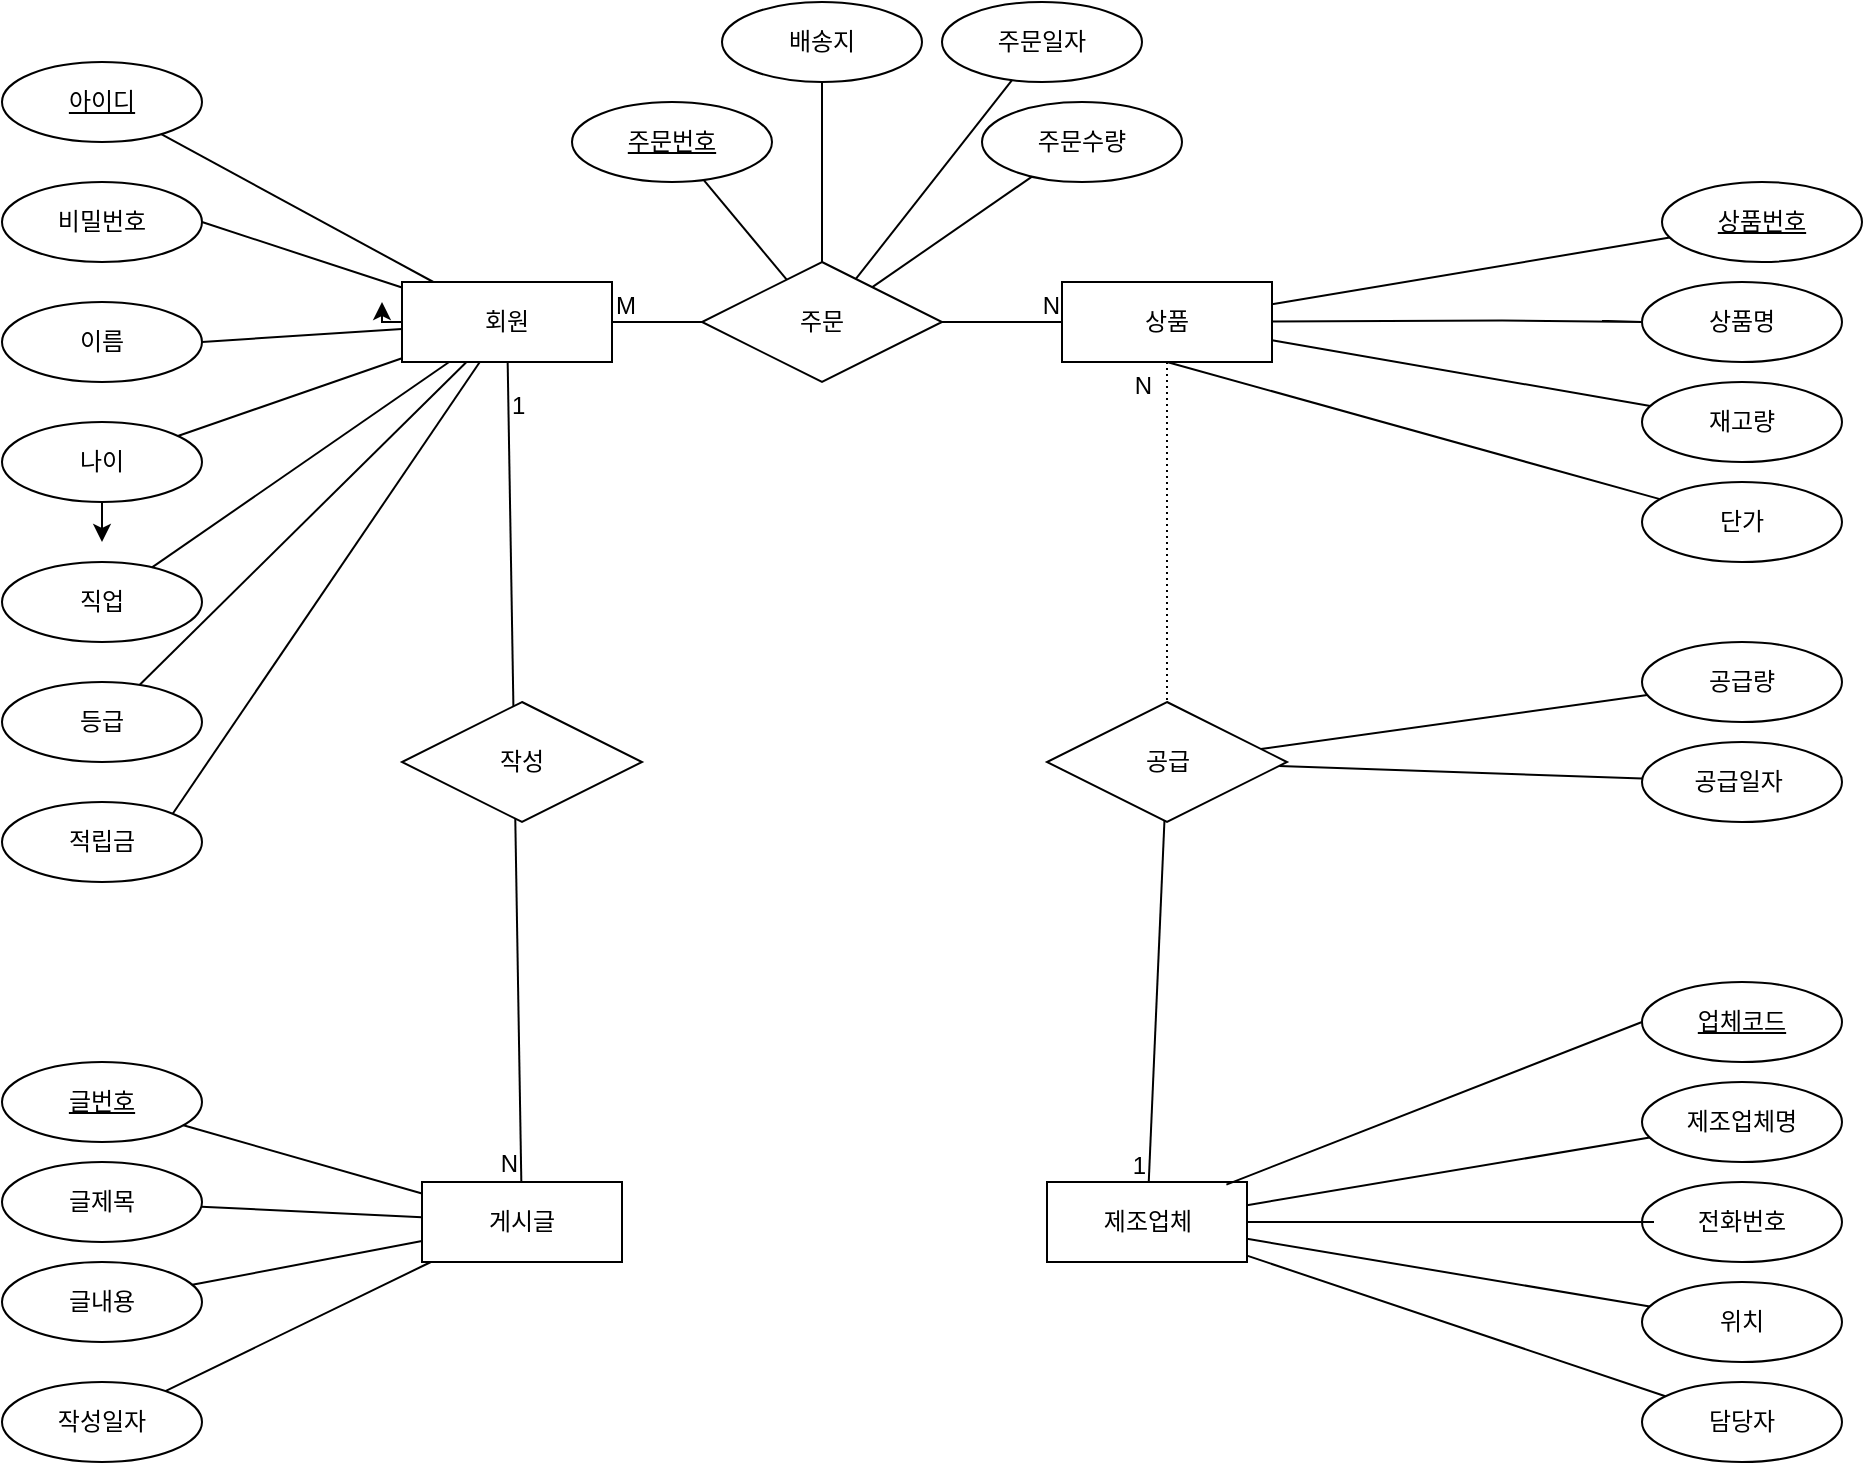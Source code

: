 <mxfile version="23.0.2" type="github" pages="2">
  <diagram name="ERD" id="Xg-WonZgStYIxwr8SuyV">
    <mxGraphModel dx="1446" dy="857" grid="1" gridSize="10" guides="1" tooltips="1" connect="1" arrows="1" fold="1" page="1" pageScale="1" pageWidth="827" pageHeight="1169" math="0" shadow="0">
      <root>
        <mxCell id="0" />
        <mxCell id="1" parent="0" />
        <mxCell id="qNlBxmiXCqH9INy3AF_P-5" style="edgeStyle=orthogonalEdgeStyle;rounded=0;orthogonalLoop=1;jettySize=auto;html=1;exitX=0;exitY=0.5;exitDx=0;exitDy=0;" edge="1" parent="1" source="qNlBxmiXCqH9INy3AF_P-1">
          <mxGeometry relative="1" as="geometry">
            <mxPoint x="200" y="230" as="targetPoint" />
          </mxGeometry>
        </mxCell>
        <mxCell id="qNlBxmiXCqH9INy3AF_P-1" value="회원" style="whiteSpace=wrap;html=1;align=center;" vertex="1" parent="1">
          <mxGeometry x="210" y="220" width="105" height="40" as="geometry" />
        </mxCell>
        <mxCell id="qNlBxmiXCqH9INy3AF_P-4" value="상품" style="whiteSpace=wrap;html=1;align=center;" vertex="1" parent="1">
          <mxGeometry x="540" y="220" width="105" height="40" as="geometry" />
        </mxCell>
        <mxCell id="qNlBxmiXCqH9INy3AF_P-6" value="아이디" style="ellipse;whiteSpace=wrap;html=1;align=center;fontStyle=4;" vertex="1" parent="1">
          <mxGeometry x="10" y="110" width="100" height="40" as="geometry" />
        </mxCell>
        <mxCell id="qNlBxmiXCqH9INy3AF_P-7" value="비밀번호" style="ellipse;whiteSpace=wrap;html=1;align=center;" vertex="1" parent="1">
          <mxGeometry x="10" y="170" width="100" height="40" as="geometry" />
        </mxCell>
        <mxCell id="qNlBxmiXCqH9INy3AF_P-9" value="이름" style="ellipse;whiteSpace=wrap;html=1;align=center;" vertex="1" parent="1">
          <mxGeometry x="10" y="230" width="100" height="40" as="geometry" />
        </mxCell>
        <mxCell id="qNlBxmiXCqH9INy3AF_P-12" style="edgeStyle=orthogonalEdgeStyle;rounded=0;orthogonalLoop=1;jettySize=auto;html=1;" edge="1" parent="1" source="qNlBxmiXCqH9INy3AF_P-11">
          <mxGeometry relative="1" as="geometry">
            <mxPoint x="60" y="350" as="targetPoint" />
          </mxGeometry>
        </mxCell>
        <mxCell id="qNlBxmiXCqH9INy3AF_P-11" value="나이" style="ellipse;whiteSpace=wrap;html=1;align=center;" vertex="1" parent="1">
          <mxGeometry x="10" y="290" width="100" height="40" as="geometry" />
        </mxCell>
        <mxCell id="qNlBxmiXCqH9INy3AF_P-13" value="직업" style="ellipse;whiteSpace=wrap;html=1;align=center;" vertex="1" parent="1">
          <mxGeometry x="10" y="360" width="100" height="40" as="geometry" />
        </mxCell>
        <mxCell id="qNlBxmiXCqH9INy3AF_P-14" value="등급" style="ellipse;whiteSpace=wrap;html=1;align=center;" vertex="1" parent="1">
          <mxGeometry x="10" y="420" width="100" height="40" as="geometry" />
        </mxCell>
        <mxCell id="qNlBxmiXCqH9INy3AF_P-17" value="적립금" style="ellipse;whiteSpace=wrap;html=1;align=center;" vertex="1" parent="1">
          <mxGeometry x="10" y="480" width="100" height="40" as="geometry" />
        </mxCell>
        <mxCell id="qNlBxmiXCqH9INy3AF_P-18" value="상품번호" style="ellipse;whiteSpace=wrap;html=1;align=center;fontStyle=4;" vertex="1" parent="1">
          <mxGeometry x="840" y="170" width="100" height="40" as="geometry" />
        </mxCell>
        <mxCell id="qNlBxmiXCqH9INy3AF_P-23" value="상품명" style="ellipse;whiteSpace=wrap;html=1;align=center;" vertex="1" parent="1">
          <mxGeometry x="830" y="220" width="100" height="40" as="geometry" />
        </mxCell>
        <mxCell id="qNlBxmiXCqH9INy3AF_P-24" value="재고량" style="ellipse;whiteSpace=wrap;html=1;align=center;" vertex="1" parent="1">
          <mxGeometry x="830" y="270" width="100" height="40" as="geometry" />
        </mxCell>
        <mxCell id="qNlBxmiXCqH9INy3AF_P-25" value="단가" style="ellipse;whiteSpace=wrap;html=1;align=center;" vertex="1" parent="1">
          <mxGeometry x="830" y="320" width="100" height="40" as="geometry" />
        </mxCell>
        <mxCell id="qNlBxmiXCqH9INy3AF_P-35" value="" style="endArrow=none;html=1;rounded=0;" edge="1" parent="1" source="qNlBxmiXCqH9INy3AF_P-4">
          <mxGeometry relative="1" as="geometry">
            <mxPoint x="650" y="239.58" as="sourcePoint" />
            <mxPoint x="810" y="239.58" as="targetPoint" />
            <Array as="points">
              <mxPoint x="760" y="239.29" />
              <mxPoint x="830" y="240.0" />
            </Array>
          </mxGeometry>
        </mxCell>
        <mxCell id="qNlBxmiXCqH9INy3AF_P-39" value="" style="endArrow=none;html=1;rounded=0;exitX=1;exitY=0.5;exitDx=0;exitDy=0;" edge="1" parent="1" source="qNlBxmiXCqH9INy3AF_P-7" target="qNlBxmiXCqH9INy3AF_P-1">
          <mxGeometry relative="1" as="geometry">
            <mxPoint x="120" y="260" as="sourcePoint" />
            <mxPoint x="200" y="260" as="targetPoint" />
          </mxGeometry>
        </mxCell>
        <mxCell id="qNlBxmiXCqH9INy3AF_P-40" value="" style="endArrow=none;html=1;rounded=0;exitX=1;exitY=0.5;exitDx=0;exitDy=0;" edge="1" parent="1" source="qNlBxmiXCqH9INy3AF_P-9" target="qNlBxmiXCqH9INy3AF_P-1">
          <mxGeometry relative="1" as="geometry">
            <mxPoint x="120" y="290" as="sourcePoint" />
            <mxPoint x="190" y="260" as="targetPoint" />
          </mxGeometry>
        </mxCell>
        <mxCell id="qNlBxmiXCqH9INy3AF_P-41" value="" style="endArrow=none;html=1;rounded=0;" edge="1" parent="1" source="qNlBxmiXCqH9INy3AF_P-11" target="qNlBxmiXCqH9INy3AF_P-1">
          <mxGeometry relative="1" as="geometry">
            <mxPoint x="110" y="350" as="sourcePoint" />
            <mxPoint x="200" y="260" as="targetPoint" />
          </mxGeometry>
        </mxCell>
        <mxCell id="qNlBxmiXCqH9INy3AF_P-42" value="" style="endArrow=none;html=1;rounded=0;" edge="1" parent="1" source="qNlBxmiXCqH9INy3AF_P-13" target="qNlBxmiXCqH9INy3AF_P-1">
          <mxGeometry relative="1" as="geometry">
            <mxPoint x="110" y="400" as="sourcePoint" />
            <mxPoint x="200" y="260" as="targetPoint" />
          </mxGeometry>
        </mxCell>
        <mxCell id="qNlBxmiXCqH9INy3AF_P-43" value="" style="endArrow=none;html=1;rounded=0;" edge="1" parent="1" source="qNlBxmiXCqH9INy3AF_P-14" target="qNlBxmiXCqH9INy3AF_P-1">
          <mxGeometry relative="1" as="geometry">
            <mxPoint x="120" y="440" as="sourcePoint" />
            <mxPoint x="200" y="260" as="targetPoint" />
          </mxGeometry>
        </mxCell>
        <mxCell id="qNlBxmiXCqH9INy3AF_P-44" value="" style="endArrow=none;html=1;rounded=0;exitX=1;exitY=0;exitDx=0;exitDy=0;" edge="1" parent="1" source="qNlBxmiXCqH9INy3AF_P-17" target="qNlBxmiXCqH9INy3AF_P-1">
          <mxGeometry relative="1" as="geometry">
            <mxPoint x="75" y="481" as="sourcePoint" />
            <mxPoint x="200" y="260" as="targetPoint" />
          </mxGeometry>
        </mxCell>
        <mxCell id="qNlBxmiXCqH9INy3AF_P-47" value="글번호" style="ellipse;whiteSpace=wrap;html=1;align=center;fontStyle=4;" vertex="1" parent="1">
          <mxGeometry x="10" y="610" width="100" height="40" as="geometry" />
        </mxCell>
        <mxCell id="qNlBxmiXCqH9INy3AF_P-48" value="글제목" style="ellipse;whiteSpace=wrap;html=1;align=center;" vertex="1" parent="1">
          <mxGeometry x="10" y="660" width="100" height="40" as="geometry" />
        </mxCell>
        <mxCell id="qNlBxmiXCqH9INy3AF_P-49" value="작성일자" style="ellipse;whiteSpace=wrap;html=1;align=center;" vertex="1" parent="1">
          <mxGeometry x="10" y="770" width="100" height="40" as="geometry" />
        </mxCell>
        <mxCell id="qNlBxmiXCqH9INy3AF_P-50" value="전화번호" style="ellipse;whiteSpace=wrap;html=1;align=center;" vertex="1" parent="1">
          <mxGeometry x="830" y="670" width="100" height="40" as="geometry" />
        </mxCell>
        <mxCell id="qNlBxmiXCqH9INy3AF_P-51" value="게시글" style="whiteSpace=wrap;html=1;align=center;" vertex="1" parent="1">
          <mxGeometry x="220" y="670" width="100" height="40" as="geometry" />
        </mxCell>
        <mxCell id="qNlBxmiXCqH9INy3AF_P-52" value="제조업체" style="whiteSpace=wrap;html=1;align=center;" vertex="1" parent="1">
          <mxGeometry x="532.5" y="670" width="100" height="40" as="geometry" />
        </mxCell>
        <mxCell id="qNlBxmiXCqH9INy3AF_P-54" value="글내용" style="ellipse;whiteSpace=wrap;html=1;align=center;" vertex="1" parent="1">
          <mxGeometry x="10" y="710" width="100" height="40" as="geometry" />
        </mxCell>
        <mxCell id="qNlBxmiXCqH9INy3AF_P-55" value="위치" style="ellipse;whiteSpace=wrap;html=1;align=center;" vertex="1" parent="1">
          <mxGeometry x="830" y="720" width="100" height="40" as="geometry" />
        </mxCell>
        <mxCell id="qNlBxmiXCqH9INy3AF_P-56" value="담당자" style="ellipse;whiteSpace=wrap;html=1;align=center;" vertex="1" parent="1">
          <mxGeometry x="830" y="770" width="100" height="40" as="geometry" />
        </mxCell>
        <mxCell id="qNlBxmiXCqH9INy3AF_P-57" value="업체코드" style="ellipse;whiteSpace=wrap;html=1;align=center;fontStyle=4;" vertex="1" parent="1">
          <mxGeometry x="830" y="570" width="100" height="40" as="geometry" />
        </mxCell>
        <mxCell id="qNlBxmiXCqH9INy3AF_P-58" value="제조업체명" style="ellipse;whiteSpace=wrap;html=1;align=center;" vertex="1" parent="1">
          <mxGeometry x="830" y="620" width="100" height="40" as="geometry" />
        </mxCell>
        <mxCell id="qNlBxmiXCqH9INy3AF_P-64" value="" style="endArrow=none;html=1;rounded=0;entryX=0;entryY=0.5;entryDx=0;entryDy=0;" edge="1" parent="1" source="qNlBxmiXCqH9INy3AF_P-1" target="qNlBxmiXCqH9INy3AF_P-4">
          <mxGeometry relative="1" as="geometry">
            <mxPoint x="295" y="240" as="sourcePoint" />
            <mxPoint x="365" y="300" as="targetPoint" />
          </mxGeometry>
        </mxCell>
        <mxCell id="qNlBxmiXCqH9INy3AF_P-65" value="M" style="resizable=0;html=1;whiteSpace=wrap;align=left;verticalAlign=bottom;" connectable="0" vertex="1" parent="qNlBxmiXCqH9INy3AF_P-64">
          <mxGeometry x="-1" relative="1" as="geometry" />
        </mxCell>
        <mxCell id="qNlBxmiXCqH9INy3AF_P-66" value="N" style="resizable=0;html=1;whiteSpace=wrap;align=right;verticalAlign=bottom;" connectable="0" vertex="1" parent="qNlBxmiXCqH9INy3AF_P-64">
          <mxGeometry x="1" relative="1" as="geometry" />
        </mxCell>
        <mxCell id="qNlBxmiXCqH9INy3AF_P-63" value="주문" style="shape=rhombus;perimeter=rhombusPerimeter;whiteSpace=wrap;html=1;align=center;" vertex="1" parent="1">
          <mxGeometry x="360" y="210" width="120" height="60" as="geometry" />
        </mxCell>
        <mxCell id="qNlBxmiXCqH9INy3AF_P-67" value="" style="endArrow=none;html=1;rounded=0;" edge="1" parent="1" source="qNlBxmiXCqH9INy3AF_P-52" target="qNlBxmiXCqH9INy3AF_P-58">
          <mxGeometry relative="1" as="geometry">
            <mxPoint x="680.0" y="700" as="sourcePoint" />
            <mxPoint x="836" y="620" as="targetPoint" />
          </mxGeometry>
        </mxCell>
        <mxCell id="qNlBxmiXCqH9INy3AF_P-68" value="" style="endArrow=none;html=1;rounded=0;exitX=0.897;exitY=0.032;exitDx=0;exitDy=0;entryX=0;entryY=0.5;entryDx=0;entryDy=0;exitPerimeter=0;" edge="1" parent="1" source="qNlBxmiXCqH9INy3AF_P-52" target="qNlBxmiXCqH9INy3AF_P-57">
          <mxGeometry relative="1" as="geometry">
            <mxPoint x="660.0" y="660" as="sourcePoint" />
            <mxPoint x="816" y="580" as="targetPoint" />
          </mxGeometry>
        </mxCell>
        <mxCell id="qNlBxmiXCqH9INy3AF_P-69" value="" style="endArrow=none;html=1;rounded=0;entryX=0;entryY=0.5;entryDx=0;entryDy=0;" edge="1" parent="1" source="qNlBxmiXCqH9INy3AF_P-52">
          <mxGeometry relative="1" as="geometry">
            <mxPoint x="660" y="720" as="sourcePoint" />
            <mxPoint x="836" y="690" as="targetPoint" />
          </mxGeometry>
        </mxCell>
        <mxCell id="qNlBxmiXCqH9INy3AF_P-70" value="" style="endArrow=none;html=1;rounded=0;" edge="1" parent="1" source="qNlBxmiXCqH9INy3AF_P-52" target="qNlBxmiXCqH9INy3AF_P-55">
          <mxGeometry relative="1" as="geometry">
            <mxPoint x="667.05" y="749.92" as="sourcePoint" />
            <mxPoint x="838.05" y="729.92" as="targetPoint" />
          </mxGeometry>
        </mxCell>
        <mxCell id="qNlBxmiXCqH9INy3AF_P-71" value="" style="endArrow=none;html=1;rounded=0;" edge="1" parent="1" source="qNlBxmiXCqH9INy3AF_P-52" target="qNlBxmiXCqH9INy3AF_P-56">
          <mxGeometry relative="1" as="geometry">
            <mxPoint x="674" y="738.78" as="sourcePoint" />
            <mxPoint x="835" y="769.78" as="targetPoint" />
          </mxGeometry>
        </mxCell>
        <mxCell id="qNlBxmiXCqH9INy3AF_P-72" value="공급" style="shape=rhombus;perimeter=rhombusPerimeter;whiteSpace=wrap;html=1;align=center;" vertex="1" parent="1">
          <mxGeometry x="532.5" y="430" width="120" height="60" as="geometry" />
        </mxCell>
        <mxCell id="qNlBxmiXCqH9INy3AF_P-73" value="" style="endArrow=none;html=1;rounded=0;" edge="1" parent="1" target="qNlBxmiXCqH9INy3AF_P-49">
          <mxGeometry relative="1" as="geometry">
            <mxPoint x="224.444" y="710" as="sourcePoint" />
            <mxPoint x="100.0" y="780" as="targetPoint" />
          </mxGeometry>
        </mxCell>
        <mxCell id="qNlBxmiXCqH9INy3AF_P-75" value="" style="endArrow=none;html=1;rounded=0;" edge="1" parent="1" source="qNlBxmiXCqH9INy3AF_P-51" target="qNlBxmiXCqH9INy3AF_P-47">
          <mxGeometry relative="1" as="geometry">
            <mxPoint x="234.64" y="649.81" as="sourcePoint" />
            <mxPoint x="109.64" y="652.81" as="targetPoint" />
          </mxGeometry>
        </mxCell>
        <mxCell id="qNlBxmiXCqH9INy3AF_P-77" value="" style="endArrow=none;html=1;rounded=0;" edge="1" parent="1" source="qNlBxmiXCqH9INy3AF_P-51" target="qNlBxmiXCqH9INy3AF_P-54">
          <mxGeometry relative="1" as="geometry">
            <mxPoint x="240.224" y="740" as="sourcePoint" />
            <mxPoint x="80" y="730" as="targetPoint" />
          </mxGeometry>
        </mxCell>
        <mxCell id="qNlBxmiXCqH9INy3AF_P-78" value="" style="endArrow=none;html=1;rounded=0;" edge="1" parent="1" source="qNlBxmiXCqH9INy3AF_P-51" target="qNlBxmiXCqH9INy3AF_P-48">
          <mxGeometry relative="1" as="geometry">
            <mxPoint x="180" y="699" as="sourcePoint" />
            <mxPoint x="95" y="719.86" as="targetPoint" />
          </mxGeometry>
        </mxCell>
        <mxCell id="qNlBxmiXCqH9INy3AF_P-79" value="" style="endArrow=none;html=1;rounded=0;" edge="1" parent="1" source="qNlBxmiXCqH9INy3AF_P-72" target="qNlBxmiXCqH9INy3AF_P-52">
          <mxGeometry relative="1" as="geometry">
            <mxPoint x="570" y="470" as="sourcePoint" />
            <mxPoint x="730" y="470" as="targetPoint" />
          </mxGeometry>
        </mxCell>
        <mxCell id="qNlBxmiXCqH9INy3AF_P-80" value="1" style="resizable=0;html=1;whiteSpace=wrap;align=right;verticalAlign=bottom;" connectable="0" vertex="1" parent="qNlBxmiXCqH9INy3AF_P-79">
          <mxGeometry x="1" relative="1" as="geometry" />
        </mxCell>
        <mxCell id="qNlBxmiXCqH9INy3AF_P-81" value="" style="endArrow=none;html=1;rounded=0;dashed=1;dashPattern=1 2;exitX=0.5;exitY=1;exitDx=0;exitDy=0;" edge="1" parent="1" source="qNlBxmiXCqH9INy3AF_P-4" target="qNlBxmiXCqH9INy3AF_P-72">
          <mxGeometry relative="1" as="geometry">
            <mxPoint x="510" y="509.29" as="sourcePoint" />
            <mxPoint x="670" y="509.29" as="targetPoint" />
          </mxGeometry>
        </mxCell>
        <mxCell id="qNlBxmiXCqH9INy3AF_P-82" value="N" style="resizable=0;html=1;whiteSpace=wrap;align=right;verticalAlign=bottom;" connectable="0" vertex="1" parent="qNlBxmiXCqH9INy3AF_P-81">
          <mxGeometry x="1" relative="1" as="geometry">
            <mxPoint x="-6" y="-150" as="offset" />
          </mxGeometry>
        </mxCell>
        <mxCell id="qNlBxmiXCqH9INy3AF_P-83" value="공급일자&amp;nbsp;" style="ellipse;whiteSpace=wrap;html=1;align=center;" vertex="1" parent="1">
          <mxGeometry x="830" y="450" width="100" height="40" as="geometry" />
        </mxCell>
        <mxCell id="qNlBxmiXCqH9INy3AF_P-84" value="공급량" style="ellipse;whiteSpace=wrap;html=1;align=center;" vertex="1" parent="1">
          <mxGeometry x="830" y="400" width="100" height="40" as="geometry" />
        </mxCell>
        <mxCell id="qNlBxmiXCqH9INy3AF_P-85" value="" style="endArrow=none;html=1;rounded=0;" edge="1" parent="1" source="qNlBxmiXCqH9INy3AF_P-84" target="qNlBxmiXCqH9INy3AF_P-72">
          <mxGeometry relative="1" as="geometry">
            <mxPoint x="570" y="470" as="sourcePoint" />
            <mxPoint x="730" y="470" as="targetPoint" />
          </mxGeometry>
        </mxCell>
        <mxCell id="qNlBxmiXCqH9INy3AF_P-86" value="" style="endArrow=none;html=1;rounded=0;" edge="1" parent="1" source="qNlBxmiXCqH9INy3AF_P-83" target="qNlBxmiXCqH9INy3AF_P-72">
          <mxGeometry relative="1" as="geometry">
            <mxPoint x="829.68" y="385" as="sourcePoint" />
            <mxPoint x="784.68" y="400" as="targetPoint" />
          </mxGeometry>
        </mxCell>
        <mxCell id="qNlBxmiXCqH9INy3AF_P-106" value="주문번호" style="ellipse;whiteSpace=wrap;html=1;align=center;fontStyle=4;" vertex="1" parent="1">
          <mxGeometry x="295" y="130" width="100" height="40" as="geometry" />
        </mxCell>
        <mxCell id="qNlBxmiXCqH9INy3AF_P-107" value="배송지" style="ellipse;whiteSpace=wrap;html=1;align=center;" vertex="1" parent="1">
          <mxGeometry x="370" y="80" width="100" height="40" as="geometry" />
        </mxCell>
        <mxCell id="qNlBxmiXCqH9INy3AF_P-108" value="주문일자" style="ellipse;whiteSpace=wrap;html=1;align=center;" vertex="1" parent="1">
          <mxGeometry x="480" y="80" width="100" height="40" as="geometry" />
        </mxCell>
        <mxCell id="qNlBxmiXCqH9INy3AF_P-109" value="주문수량" style="ellipse;whiteSpace=wrap;html=1;align=center;" vertex="1" parent="1">
          <mxGeometry x="500" y="130" width="100" height="40" as="geometry" />
        </mxCell>
        <mxCell id="qNlBxmiXCqH9INy3AF_P-112" value="" style="endArrow=none;html=1;rounded=0;" edge="1" parent="1" source="qNlBxmiXCqH9INy3AF_P-63" target="qNlBxmiXCqH9INy3AF_P-109">
          <mxGeometry relative="1" as="geometry">
            <mxPoint x="410" y="470" as="sourcePoint" />
            <mxPoint x="570" y="470" as="targetPoint" />
          </mxGeometry>
        </mxCell>
        <mxCell id="qNlBxmiXCqH9INy3AF_P-113" value="" style="endArrow=none;html=1;rounded=0;" edge="1" parent="1" source="qNlBxmiXCqH9INy3AF_P-63" target="qNlBxmiXCqH9INy3AF_P-107">
          <mxGeometry relative="1" as="geometry">
            <mxPoint x="395.24" y="196.33" as="sourcePoint" />
            <mxPoint x="460.24" y="143.33" as="targetPoint" />
          </mxGeometry>
        </mxCell>
        <mxCell id="qNlBxmiXCqH9INy3AF_P-114" value="" style="endArrow=none;html=1;rounded=0;" edge="1" parent="1" source="qNlBxmiXCqH9INy3AF_P-63" target="qNlBxmiXCqH9INy3AF_P-108">
          <mxGeometry relative="1" as="geometry">
            <mxPoint x="440" y="210" as="sourcePoint" />
            <mxPoint x="440" y="120" as="targetPoint" />
          </mxGeometry>
        </mxCell>
        <mxCell id="qNlBxmiXCqH9INy3AF_P-116" value="" style="endArrow=none;html=1;rounded=0;" edge="1" parent="1" source="qNlBxmiXCqH9INy3AF_P-6" target="qNlBxmiXCqH9INy3AF_P-1">
          <mxGeometry relative="1" as="geometry">
            <mxPoint x="410" y="470" as="sourcePoint" />
            <mxPoint x="570" y="470" as="targetPoint" />
          </mxGeometry>
        </mxCell>
        <mxCell id="qNlBxmiXCqH9INy3AF_P-117" value="" style="endArrow=none;html=1;rounded=0;" edge="1" parent="1" source="qNlBxmiXCqH9INy3AF_P-1" target="qNlBxmiXCqH9INy3AF_P-51">
          <mxGeometry relative="1" as="geometry">
            <mxPoint x="410" y="470" as="sourcePoint" />
            <mxPoint x="570" y="470" as="targetPoint" />
          </mxGeometry>
        </mxCell>
        <mxCell id="qNlBxmiXCqH9INy3AF_P-118" value="1" style="resizable=0;html=1;whiteSpace=wrap;align=left;verticalAlign=bottom;" connectable="0" vertex="1" parent="qNlBxmiXCqH9INy3AF_P-117">
          <mxGeometry x="-1" relative="1" as="geometry">
            <mxPoint y="30" as="offset" />
          </mxGeometry>
        </mxCell>
        <mxCell id="qNlBxmiXCqH9INy3AF_P-119" value="N" style="resizable=0;html=1;whiteSpace=wrap;align=right;verticalAlign=bottom;" connectable="0" vertex="1" parent="qNlBxmiXCqH9INy3AF_P-117">
          <mxGeometry x="1" relative="1" as="geometry" />
        </mxCell>
        <mxCell id="qNlBxmiXCqH9INy3AF_P-115" value="작성" style="shape=rhombus;perimeter=rhombusPerimeter;whiteSpace=wrap;html=1;align=center;" vertex="1" parent="1">
          <mxGeometry x="210" y="430" width="120" height="60" as="geometry" />
        </mxCell>
        <mxCell id="qNlBxmiXCqH9INy3AF_P-121" value="" style="endArrow=none;html=1;rounded=0;" edge="1" parent="1" source="qNlBxmiXCqH9INy3AF_P-106" target="qNlBxmiXCqH9INy3AF_P-63">
          <mxGeometry relative="1" as="geometry">
            <mxPoint x="410" y="470" as="sourcePoint" />
            <mxPoint x="570" y="470" as="targetPoint" />
          </mxGeometry>
        </mxCell>
        <mxCell id="qNlBxmiXCqH9INy3AF_P-122" value="" style="endArrow=none;html=1;rounded=0;exitX=0.5;exitY=1;exitDx=0;exitDy=0;" edge="1" parent="1" source="qNlBxmiXCqH9INy3AF_P-4" target="qNlBxmiXCqH9INy3AF_P-25">
          <mxGeometry relative="1" as="geometry">
            <mxPoint x="410" y="470" as="sourcePoint" />
            <mxPoint x="570" y="470" as="targetPoint" />
          </mxGeometry>
        </mxCell>
        <mxCell id="qNlBxmiXCqH9INy3AF_P-123" value="" style="endArrow=none;html=1;rounded=0;" edge="1" parent="1" source="qNlBxmiXCqH9INy3AF_P-4" target="qNlBxmiXCqH9INy3AF_P-24">
          <mxGeometry relative="1" as="geometry">
            <mxPoint x="569.5" y="305.72" as="sourcePoint" />
            <mxPoint x="816.5" y="374.72" as="targetPoint" />
          </mxGeometry>
        </mxCell>
        <mxCell id="qNlBxmiXCqH9INy3AF_P-124" value="" style="endArrow=none;html=1;rounded=0;" edge="1" parent="1" source="qNlBxmiXCqH9INy3AF_P-4" target="qNlBxmiXCqH9INy3AF_P-18">
          <mxGeometry relative="1" as="geometry">
            <mxPoint x="652.5" y="119.87" as="sourcePoint" />
            <mxPoint x="841.5" y="152.87" as="targetPoint" />
          </mxGeometry>
        </mxCell>
      </root>
    </mxGraphModel>
  </diagram>
  <diagram id="4b2l0sH4luwOIY2FnvmF" name="릴레이션">
    <mxGraphModel dx="1065" dy="632" grid="1" gridSize="10" guides="1" tooltips="1" connect="1" arrows="1" fold="1" page="1" pageScale="1" pageWidth="827" pageHeight="1169" math="0" shadow="0">
      <root>
        <mxCell id="0" />
        <mxCell id="1" parent="0" />
        <mxCell id="xahr4JkBwGmPqBVjoKtG-1" value="회원" style="shape=table;startSize=30;container=1;collapsible=1;childLayout=tableLayout;fixedRows=1;rowLines=0;fontStyle=1;align=center;resizeLast=1;html=1;whiteSpace=wrap;" vertex="1" parent="1">
          <mxGeometry x="30" y="40" width="180" height="240" as="geometry" />
        </mxCell>
        <mxCell id="xahr4JkBwGmPqBVjoKtG-2" value="" style="shape=tableRow;horizontal=0;startSize=0;swimlaneHead=0;swimlaneBody=0;fillColor=none;collapsible=0;dropTarget=0;points=[[0,0.5],[1,0.5]];portConstraint=eastwest;top=0;left=0;right=0;bottom=0;html=1;" vertex="1" parent="xahr4JkBwGmPqBVjoKtG-1">
          <mxGeometry y="30" width="180" height="30" as="geometry" />
        </mxCell>
        <mxCell id="xahr4JkBwGmPqBVjoKtG-3" value="PK" style="shape=partialRectangle;connectable=0;fillColor=none;top=0;left=0;bottom=0;right=0;fontStyle=1;overflow=hidden;html=1;whiteSpace=wrap;" vertex="1" parent="xahr4JkBwGmPqBVjoKtG-2">
          <mxGeometry width="60" height="30" as="geometry">
            <mxRectangle width="60" height="30" as="alternateBounds" />
          </mxGeometry>
        </mxCell>
        <mxCell id="xahr4JkBwGmPqBVjoKtG-4" value="아이디" style="shape=partialRectangle;connectable=0;fillColor=none;top=0;left=0;bottom=0;right=0;align=left;spacingLeft=6;fontStyle=5;overflow=hidden;html=1;whiteSpace=wrap;" vertex="1" parent="xahr4JkBwGmPqBVjoKtG-2">
          <mxGeometry x="60" width="120" height="30" as="geometry">
            <mxRectangle width="120" height="30" as="alternateBounds" />
          </mxGeometry>
        </mxCell>
        <mxCell id="xahr4JkBwGmPqBVjoKtG-8" value="" style="shape=tableRow;horizontal=0;startSize=0;swimlaneHead=0;swimlaneBody=0;fillColor=none;collapsible=0;dropTarget=0;points=[[0,0.5],[1,0.5]];portConstraint=eastwest;top=0;left=0;right=0;bottom=0;html=1;" vertex="1" parent="xahr4JkBwGmPqBVjoKtG-1">
          <mxGeometry y="60" width="180" height="30" as="geometry" />
        </mxCell>
        <mxCell id="xahr4JkBwGmPqBVjoKtG-9" value="" style="shape=partialRectangle;connectable=0;fillColor=none;top=0;left=0;bottom=0;right=0;editable=1;overflow=hidden;html=1;whiteSpace=wrap;" vertex="1" parent="xahr4JkBwGmPqBVjoKtG-8">
          <mxGeometry width="60" height="30" as="geometry">
            <mxRectangle width="60" height="30" as="alternateBounds" />
          </mxGeometry>
        </mxCell>
        <mxCell id="xahr4JkBwGmPqBVjoKtG-10" value="비밀번호" style="shape=partialRectangle;connectable=0;fillColor=none;top=0;left=0;bottom=0;right=0;align=left;spacingLeft=6;overflow=hidden;html=1;whiteSpace=wrap;" vertex="1" parent="xahr4JkBwGmPqBVjoKtG-8">
          <mxGeometry x="60" width="120" height="30" as="geometry">
            <mxRectangle width="120" height="30" as="alternateBounds" />
          </mxGeometry>
        </mxCell>
        <mxCell id="xahr4JkBwGmPqBVjoKtG-11" value="" style="shape=tableRow;horizontal=0;startSize=0;swimlaneHead=0;swimlaneBody=0;fillColor=none;collapsible=0;dropTarget=0;points=[[0,0.5],[1,0.5]];portConstraint=eastwest;top=0;left=0;right=0;bottom=0;html=1;" vertex="1" parent="xahr4JkBwGmPqBVjoKtG-1">
          <mxGeometry y="90" width="180" height="30" as="geometry" />
        </mxCell>
        <mxCell id="xahr4JkBwGmPqBVjoKtG-12" value="" style="shape=partialRectangle;connectable=0;fillColor=none;top=0;left=0;bottom=0;right=0;editable=1;overflow=hidden;html=1;whiteSpace=wrap;" vertex="1" parent="xahr4JkBwGmPqBVjoKtG-11">
          <mxGeometry width="60" height="30" as="geometry">
            <mxRectangle width="60" height="30" as="alternateBounds" />
          </mxGeometry>
        </mxCell>
        <mxCell id="xahr4JkBwGmPqBVjoKtG-13" value="이름" style="shape=partialRectangle;connectable=0;fillColor=none;top=0;left=0;bottom=0;right=0;align=left;spacingLeft=6;overflow=hidden;html=1;whiteSpace=wrap;" vertex="1" parent="xahr4JkBwGmPqBVjoKtG-11">
          <mxGeometry x="60" width="120" height="30" as="geometry">
            <mxRectangle width="120" height="30" as="alternateBounds" />
          </mxGeometry>
        </mxCell>
        <mxCell id="xahr4JkBwGmPqBVjoKtG-14" value="" style="shape=tableRow;horizontal=0;startSize=0;swimlaneHead=0;swimlaneBody=0;fillColor=none;collapsible=0;dropTarget=0;points=[[0,0.5],[1,0.5]];portConstraint=eastwest;top=0;left=0;right=0;bottom=0;html=1;" vertex="1" parent="xahr4JkBwGmPqBVjoKtG-1">
          <mxGeometry y="120" width="180" height="30" as="geometry" />
        </mxCell>
        <mxCell id="xahr4JkBwGmPqBVjoKtG-15" value="" style="shape=partialRectangle;connectable=0;fillColor=none;top=0;left=0;bottom=0;right=0;editable=1;overflow=hidden;html=1;whiteSpace=wrap;" vertex="1" parent="xahr4JkBwGmPqBVjoKtG-14">
          <mxGeometry width="60" height="30" as="geometry">
            <mxRectangle width="60" height="30" as="alternateBounds" />
          </mxGeometry>
        </mxCell>
        <mxCell id="xahr4JkBwGmPqBVjoKtG-16" value="나이" style="shape=partialRectangle;connectable=0;fillColor=none;top=0;left=0;bottom=0;right=0;align=left;spacingLeft=6;overflow=hidden;html=1;whiteSpace=wrap;" vertex="1" parent="xahr4JkBwGmPqBVjoKtG-14">
          <mxGeometry x="60" width="120" height="30" as="geometry">
            <mxRectangle width="120" height="30" as="alternateBounds" />
          </mxGeometry>
        </mxCell>
        <mxCell id="xahr4JkBwGmPqBVjoKtG-17" value="" style="shape=tableRow;horizontal=0;startSize=0;swimlaneHead=0;swimlaneBody=0;fillColor=none;collapsible=0;dropTarget=0;points=[[0,0.5],[1,0.5]];portConstraint=eastwest;top=0;left=0;right=0;bottom=0;html=1;" vertex="1" parent="xahr4JkBwGmPqBVjoKtG-1">
          <mxGeometry y="150" width="180" height="30" as="geometry" />
        </mxCell>
        <mxCell id="xahr4JkBwGmPqBVjoKtG-18" value="" style="shape=partialRectangle;connectable=0;fillColor=none;top=0;left=0;bottom=0;right=0;editable=1;overflow=hidden;html=1;whiteSpace=wrap;" vertex="1" parent="xahr4JkBwGmPqBVjoKtG-17">
          <mxGeometry width="60" height="30" as="geometry">
            <mxRectangle width="60" height="30" as="alternateBounds" />
          </mxGeometry>
        </mxCell>
        <mxCell id="xahr4JkBwGmPqBVjoKtG-19" value="직업" style="shape=partialRectangle;connectable=0;fillColor=none;top=0;left=0;bottom=0;right=0;align=left;spacingLeft=6;overflow=hidden;html=1;whiteSpace=wrap;" vertex="1" parent="xahr4JkBwGmPqBVjoKtG-17">
          <mxGeometry x="60" width="120" height="30" as="geometry">
            <mxRectangle width="120" height="30" as="alternateBounds" />
          </mxGeometry>
        </mxCell>
        <mxCell id="xahr4JkBwGmPqBVjoKtG-20" value="" style="shape=tableRow;horizontal=0;startSize=0;swimlaneHead=0;swimlaneBody=0;fillColor=none;collapsible=0;dropTarget=0;points=[[0,0.5],[1,0.5]];portConstraint=eastwest;top=0;left=0;right=0;bottom=0;html=1;" vertex="1" parent="xahr4JkBwGmPqBVjoKtG-1">
          <mxGeometry y="180" width="180" height="30" as="geometry" />
        </mxCell>
        <mxCell id="xahr4JkBwGmPqBVjoKtG-21" value="" style="shape=partialRectangle;connectable=0;fillColor=none;top=0;left=0;bottom=0;right=0;editable=1;overflow=hidden;html=1;whiteSpace=wrap;" vertex="1" parent="xahr4JkBwGmPqBVjoKtG-20">
          <mxGeometry width="60" height="30" as="geometry">
            <mxRectangle width="60" height="30" as="alternateBounds" />
          </mxGeometry>
        </mxCell>
        <mxCell id="xahr4JkBwGmPqBVjoKtG-22" value="등급" style="shape=partialRectangle;connectable=0;fillColor=none;top=0;left=0;bottom=0;right=0;align=left;spacingLeft=6;overflow=hidden;html=1;whiteSpace=wrap;" vertex="1" parent="xahr4JkBwGmPqBVjoKtG-20">
          <mxGeometry x="60" width="120" height="30" as="geometry">
            <mxRectangle width="120" height="30" as="alternateBounds" />
          </mxGeometry>
        </mxCell>
        <mxCell id="xahr4JkBwGmPqBVjoKtG-26" value="" style="shape=tableRow;horizontal=0;startSize=0;swimlaneHead=0;swimlaneBody=0;fillColor=none;collapsible=0;dropTarget=0;points=[[0,0.5],[1,0.5]];portConstraint=eastwest;top=0;left=0;right=0;bottom=0;html=1;" vertex="1" parent="xahr4JkBwGmPqBVjoKtG-1">
          <mxGeometry y="210" width="180" height="30" as="geometry" />
        </mxCell>
        <mxCell id="xahr4JkBwGmPqBVjoKtG-27" value="" style="shape=partialRectangle;connectable=0;fillColor=none;top=0;left=0;bottom=0;right=0;editable=1;overflow=hidden;html=1;whiteSpace=wrap;" vertex="1" parent="xahr4JkBwGmPqBVjoKtG-26">
          <mxGeometry width="60" height="30" as="geometry">
            <mxRectangle width="60" height="30" as="alternateBounds" />
          </mxGeometry>
        </mxCell>
        <mxCell id="xahr4JkBwGmPqBVjoKtG-28" value="적립금" style="shape=partialRectangle;connectable=0;fillColor=none;top=0;left=0;bottom=0;right=0;align=left;spacingLeft=6;overflow=hidden;html=1;whiteSpace=wrap;" vertex="1" parent="xahr4JkBwGmPqBVjoKtG-26">
          <mxGeometry x="60" width="120" height="30" as="geometry">
            <mxRectangle width="120" height="30" as="alternateBounds" />
          </mxGeometry>
        </mxCell>
        <mxCell id="xahr4JkBwGmPqBVjoKtG-29" value="게시글" style="shape=table;startSize=30;container=1;collapsible=1;childLayout=tableLayout;fixedRows=1;rowLines=0;fontStyle=1;align=center;resizeLast=1;html=1;whiteSpace=wrap;" vertex="1" parent="1">
          <mxGeometry x="560" y="40" width="180" height="180" as="geometry" />
        </mxCell>
        <mxCell id="xahr4JkBwGmPqBVjoKtG-30" value="" style="shape=tableRow;horizontal=0;startSize=0;swimlaneHead=0;swimlaneBody=0;fillColor=none;collapsible=0;dropTarget=0;points=[[0,0.5],[1,0.5]];portConstraint=eastwest;top=0;left=0;right=0;bottom=0;html=1;" vertex="1" parent="xahr4JkBwGmPqBVjoKtG-29">
          <mxGeometry y="30" width="180" height="30" as="geometry" />
        </mxCell>
        <mxCell id="xahr4JkBwGmPqBVjoKtG-31" value="PK" style="shape=partialRectangle;connectable=0;fillColor=none;top=0;left=0;bottom=0;right=0;fontStyle=1;overflow=hidden;html=1;whiteSpace=wrap;" vertex="1" parent="xahr4JkBwGmPqBVjoKtG-30">
          <mxGeometry width="60" height="30" as="geometry">
            <mxRectangle width="60" height="30" as="alternateBounds" />
          </mxGeometry>
        </mxCell>
        <mxCell id="xahr4JkBwGmPqBVjoKtG-32" value="글번호" style="shape=partialRectangle;connectable=0;fillColor=none;top=0;left=0;bottom=0;right=0;align=left;spacingLeft=6;fontStyle=5;overflow=hidden;html=1;whiteSpace=wrap;" vertex="1" parent="xahr4JkBwGmPqBVjoKtG-30">
          <mxGeometry x="60" width="120" height="30" as="geometry">
            <mxRectangle width="120" height="30" as="alternateBounds" />
          </mxGeometry>
        </mxCell>
        <mxCell id="xahr4JkBwGmPqBVjoKtG-33" value="" style="shape=tableRow;horizontal=0;startSize=0;swimlaneHead=0;swimlaneBody=0;fillColor=none;collapsible=0;dropTarget=0;points=[[0,0.5],[1,0.5]];portConstraint=eastwest;top=0;left=0;right=0;bottom=1;html=1;" vertex="1" parent="xahr4JkBwGmPqBVjoKtG-29">
          <mxGeometry y="60" width="180" height="30" as="geometry" />
        </mxCell>
        <mxCell id="xahr4JkBwGmPqBVjoKtG-34" value="FK" style="shape=partialRectangle;connectable=0;fillColor=none;top=0;left=0;bottom=0;right=0;fontStyle=1;overflow=hidden;html=1;whiteSpace=wrap;" vertex="1" parent="xahr4JkBwGmPqBVjoKtG-33">
          <mxGeometry width="60" height="30" as="geometry">
            <mxRectangle width="60" height="30" as="alternateBounds" />
          </mxGeometry>
        </mxCell>
        <mxCell id="xahr4JkBwGmPqBVjoKtG-35" value="회원아이디" style="shape=partialRectangle;connectable=0;fillColor=none;top=0;left=0;bottom=0;right=0;align=left;spacingLeft=6;fontStyle=5;overflow=hidden;html=1;whiteSpace=wrap;" vertex="1" parent="xahr4JkBwGmPqBVjoKtG-33">
          <mxGeometry x="60" width="120" height="30" as="geometry">
            <mxRectangle width="120" height="30" as="alternateBounds" />
          </mxGeometry>
        </mxCell>
        <mxCell id="xahr4JkBwGmPqBVjoKtG-36" value="" style="shape=tableRow;horizontal=0;startSize=0;swimlaneHead=0;swimlaneBody=0;fillColor=none;collapsible=0;dropTarget=0;points=[[0,0.5],[1,0.5]];portConstraint=eastwest;top=0;left=0;right=0;bottom=0;html=1;" vertex="1" parent="xahr4JkBwGmPqBVjoKtG-29">
          <mxGeometry y="90" width="180" height="30" as="geometry" />
        </mxCell>
        <mxCell id="xahr4JkBwGmPqBVjoKtG-37" value="" style="shape=partialRectangle;connectable=0;fillColor=none;top=0;left=0;bottom=0;right=0;editable=1;overflow=hidden;html=1;whiteSpace=wrap;" vertex="1" parent="xahr4JkBwGmPqBVjoKtG-36">
          <mxGeometry width="60" height="30" as="geometry">
            <mxRectangle width="60" height="30" as="alternateBounds" />
          </mxGeometry>
        </mxCell>
        <mxCell id="xahr4JkBwGmPqBVjoKtG-38" value="글제목" style="shape=partialRectangle;connectable=0;fillColor=none;top=0;left=0;bottom=0;right=0;align=left;spacingLeft=6;overflow=hidden;html=1;whiteSpace=wrap;" vertex="1" parent="xahr4JkBwGmPqBVjoKtG-36">
          <mxGeometry x="60" width="120" height="30" as="geometry">
            <mxRectangle width="120" height="30" as="alternateBounds" />
          </mxGeometry>
        </mxCell>
        <mxCell id="xahr4JkBwGmPqBVjoKtG-39" value="" style="shape=tableRow;horizontal=0;startSize=0;swimlaneHead=0;swimlaneBody=0;fillColor=none;collapsible=0;dropTarget=0;points=[[0,0.5],[1,0.5]];portConstraint=eastwest;top=0;left=0;right=0;bottom=0;html=1;" vertex="1" parent="xahr4JkBwGmPqBVjoKtG-29">
          <mxGeometry y="120" width="180" height="30" as="geometry" />
        </mxCell>
        <mxCell id="xahr4JkBwGmPqBVjoKtG-40" value="" style="shape=partialRectangle;connectable=0;fillColor=none;top=0;left=0;bottom=0;right=0;editable=1;overflow=hidden;html=1;whiteSpace=wrap;" vertex="1" parent="xahr4JkBwGmPqBVjoKtG-39">
          <mxGeometry width="60" height="30" as="geometry">
            <mxRectangle width="60" height="30" as="alternateBounds" />
          </mxGeometry>
        </mxCell>
        <mxCell id="xahr4JkBwGmPqBVjoKtG-41" value="글내용" style="shape=partialRectangle;connectable=0;fillColor=none;top=0;left=0;bottom=0;right=0;align=left;spacingLeft=6;overflow=hidden;html=1;whiteSpace=wrap;" vertex="1" parent="xahr4JkBwGmPqBVjoKtG-39">
          <mxGeometry x="60" width="120" height="30" as="geometry">
            <mxRectangle width="120" height="30" as="alternateBounds" />
          </mxGeometry>
        </mxCell>
        <mxCell id="xahr4JkBwGmPqBVjoKtG-42" value="" style="shape=tableRow;horizontal=0;startSize=0;swimlaneHead=0;swimlaneBody=0;fillColor=none;collapsible=0;dropTarget=0;points=[[0,0.5],[1,0.5]];portConstraint=eastwest;top=0;left=0;right=0;bottom=0;html=1;" vertex="1" parent="xahr4JkBwGmPqBVjoKtG-29">
          <mxGeometry y="150" width="180" height="30" as="geometry" />
        </mxCell>
        <mxCell id="xahr4JkBwGmPqBVjoKtG-43" value="" style="shape=partialRectangle;connectable=0;fillColor=none;top=0;left=0;bottom=0;right=0;editable=1;overflow=hidden;html=1;whiteSpace=wrap;" vertex="1" parent="xahr4JkBwGmPqBVjoKtG-42">
          <mxGeometry width="60" height="30" as="geometry">
            <mxRectangle width="60" height="30" as="alternateBounds" />
          </mxGeometry>
        </mxCell>
        <mxCell id="xahr4JkBwGmPqBVjoKtG-44" value="작성일" style="shape=partialRectangle;connectable=0;fillColor=none;top=0;left=0;bottom=0;right=0;align=left;spacingLeft=6;overflow=hidden;html=1;whiteSpace=wrap;" vertex="1" parent="xahr4JkBwGmPqBVjoKtG-42">
          <mxGeometry x="60" width="120" height="30" as="geometry">
            <mxRectangle width="120" height="30" as="alternateBounds" />
          </mxGeometry>
        </mxCell>
        <mxCell id="xahr4JkBwGmPqBVjoKtG-45" value="" style="edgeStyle=entityRelationEdgeStyle;fontSize=12;html=1;endArrow=ERoneToMany;startArrow=ERmandOne;rounded=0;" edge="1" parent="1" source="xahr4JkBwGmPqBVjoKtG-11" target="xahr4JkBwGmPqBVjoKtG-36">
          <mxGeometry width="100" height="100" relative="1" as="geometry">
            <mxPoint x="340" y="310" as="sourcePoint" />
            <mxPoint x="440" y="210" as="targetPoint" />
          </mxGeometry>
        </mxCell>
        <mxCell id="xahr4JkBwGmPqBVjoKtG-46" value="상품" style="shape=table;startSize=30;container=1;collapsible=1;childLayout=tableLayout;fixedRows=1;rowLines=0;fontStyle=1;align=center;resizeLast=1;html=1;whiteSpace=wrap;" vertex="1" parent="1">
          <mxGeometry x="30" y="600" width="180" height="180" as="geometry" />
        </mxCell>
        <mxCell id="xahr4JkBwGmPqBVjoKtG-47" value="" style="shape=tableRow;horizontal=0;startSize=0;swimlaneHead=0;swimlaneBody=0;fillColor=none;collapsible=0;dropTarget=0;points=[[0,0.5],[1,0.5]];portConstraint=eastwest;top=0;left=0;right=0;bottom=0;html=1;" vertex="1" parent="xahr4JkBwGmPqBVjoKtG-46">
          <mxGeometry y="30" width="180" height="30" as="geometry" />
        </mxCell>
        <mxCell id="xahr4JkBwGmPqBVjoKtG-48" value="PK" style="shape=partialRectangle;connectable=0;fillColor=none;top=0;left=0;bottom=0;right=0;fontStyle=1;overflow=hidden;html=1;whiteSpace=wrap;" vertex="1" parent="xahr4JkBwGmPqBVjoKtG-47">
          <mxGeometry width="60" height="30" as="geometry">
            <mxRectangle width="60" height="30" as="alternateBounds" />
          </mxGeometry>
        </mxCell>
        <mxCell id="xahr4JkBwGmPqBVjoKtG-49" value="상품번호" style="shape=partialRectangle;connectable=0;fillColor=none;top=0;left=0;bottom=0;right=0;align=left;spacingLeft=6;fontStyle=5;overflow=hidden;html=1;whiteSpace=wrap;" vertex="1" parent="xahr4JkBwGmPqBVjoKtG-47">
          <mxGeometry x="60" width="120" height="30" as="geometry">
            <mxRectangle width="120" height="30" as="alternateBounds" />
          </mxGeometry>
        </mxCell>
        <mxCell id="xahr4JkBwGmPqBVjoKtG-50" value="" style="shape=tableRow;horizontal=0;startSize=0;swimlaneHead=0;swimlaneBody=0;fillColor=none;collapsible=0;dropTarget=0;points=[[0,0.5],[1,0.5]];portConstraint=eastwest;top=0;left=0;right=0;bottom=1;html=1;" vertex="1" parent="xahr4JkBwGmPqBVjoKtG-46">
          <mxGeometry y="60" width="180" height="30" as="geometry" />
        </mxCell>
        <mxCell id="xahr4JkBwGmPqBVjoKtG-51" value="FK" style="shape=partialRectangle;connectable=0;fillColor=none;top=0;left=0;bottom=0;right=0;fontStyle=1;overflow=hidden;html=1;whiteSpace=wrap;" vertex="1" parent="xahr4JkBwGmPqBVjoKtG-50">
          <mxGeometry width="60" height="30" as="geometry">
            <mxRectangle width="60" height="30" as="alternateBounds" />
          </mxGeometry>
        </mxCell>
        <mxCell id="xahr4JkBwGmPqBVjoKtG-52" value="업체코드" style="shape=partialRectangle;connectable=0;fillColor=none;top=0;left=0;bottom=0;right=0;align=left;spacingLeft=6;fontStyle=5;overflow=hidden;html=1;whiteSpace=wrap;" vertex="1" parent="xahr4JkBwGmPqBVjoKtG-50">
          <mxGeometry x="60" width="120" height="30" as="geometry">
            <mxRectangle width="120" height="30" as="alternateBounds" />
          </mxGeometry>
        </mxCell>
        <mxCell id="xahr4JkBwGmPqBVjoKtG-53" value="" style="shape=tableRow;horizontal=0;startSize=0;swimlaneHead=0;swimlaneBody=0;fillColor=none;collapsible=0;dropTarget=0;points=[[0,0.5],[1,0.5]];portConstraint=eastwest;top=0;left=0;right=0;bottom=0;html=1;" vertex="1" parent="xahr4JkBwGmPqBVjoKtG-46">
          <mxGeometry y="90" width="180" height="30" as="geometry" />
        </mxCell>
        <mxCell id="xahr4JkBwGmPqBVjoKtG-54" value="" style="shape=partialRectangle;connectable=0;fillColor=none;top=0;left=0;bottom=0;right=0;editable=1;overflow=hidden;html=1;whiteSpace=wrap;" vertex="1" parent="xahr4JkBwGmPqBVjoKtG-53">
          <mxGeometry width="60" height="30" as="geometry">
            <mxRectangle width="60" height="30" as="alternateBounds" />
          </mxGeometry>
        </mxCell>
        <mxCell id="xahr4JkBwGmPqBVjoKtG-55" value="상품명" style="shape=partialRectangle;connectable=0;fillColor=none;top=0;left=0;bottom=0;right=0;align=left;spacingLeft=6;overflow=hidden;html=1;whiteSpace=wrap;" vertex="1" parent="xahr4JkBwGmPqBVjoKtG-53">
          <mxGeometry x="60" width="120" height="30" as="geometry">
            <mxRectangle width="120" height="30" as="alternateBounds" />
          </mxGeometry>
        </mxCell>
        <mxCell id="xahr4JkBwGmPqBVjoKtG-56" value="" style="shape=tableRow;horizontal=0;startSize=0;swimlaneHead=0;swimlaneBody=0;fillColor=none;collapsible=0;dropTarget=0;points=[[0,0.5],[1,0.5]];portConstraint=eastwest;top=0;left=0;right=0;bottom=0;html=1;" vertex="1" parent="xahr4JkBwGmPqBVjoKtG-46">
          <mxGeometry y="120" width="180" height="30" as="geometry" />
        </mxCell>
        <mxCell id="xahr4JkBwGmPqBVjoKtG-57" value="" style="shape=partialRectangle;connectable=0;fillColor=none;top=0;left=0;bottom=0;right=0;editable=1;overflow=hidden;html=1;whiteSpace=wrap;" vertex="1" parent="xahr4JkBwGmPqBVjoKtG-56">
          <mxGeometry width="60" height="30" as="geometry">
            <mxRectangle width="60" height="30" as="alternateBounds" />
          </mxGeometry>
        </mxCell>
        <mxCell id="xahr4JkBwGmPqBVjoKtG-58" value="재고량" style="shape=partialRectangle;connectable=0;fillColor=none;top=0;left=0;bottom=0;right=0;align=left;spacingLeft=6;overflow=hidden;html=1;whiteSpace=wrap;" vertex="1" parent="xahr4JkBwGmPqBVjoKtG-56">
          <mxGeometry x="60" width="120" height="30" as="geometry">
            <mxRectangle width="120" height="30" as="alternateBounds" />
          </mxGeometry>
        </mxCell>
        <mxCell id="xahr4JkBwGmPqBVjoKtG-59" value="" style="shape=tableRow;horizontal=0;startSize=0;swimlaneHead=0;swimlaneBody=0;fillColor=none;collapsible=0;dropTarget=0;points=[[0,0.5],[1,0.5]];portConstraint=eastwest;top=0;left=0;right=0;bottom=0;html=1;" vertex="1" parent="xahr4JkBwGmPqBVjoKtG-46">
          <mxGeometry y="150" width="180" height="30" as="geometry" />
        </mxCell>
        <mxCell id="xahr4JkBwGmPqBVjoKtG-60" value="" style="shape=partialRectangle;connectable=0;fillColor=none;top=0;left=0;bottom=0;right=0;editable=1;overflow=hidden;html=1;whiteSpace=wrap;" vertex="1" parent="xahr4JkBwGmPqBVjoKtG-59">
          <mxGeometry width="60" height="30" as="geometry">
            <mxRectangle width="60" height="30" as="alternateBounds" />
          </mxGeometry>
        </mxCell>
        <mxCell id="xahr4JkBwGmPqBVjoKtG-61" value="단가" style="shape=partialRectangle;connectable=0;fillColor=none;top=0;left=0;bottom=0;right=0;align=left;spacingLeft=6;overflow=hidden;html=1;whiteSpace=wrap;" vertex="1" parent="xahr4JkBwGmPqBVjoKtG-59">
          <mxGeometry x="60" width="120" height="30" as="geometry">
            <mxRectangle width="120" height="30" as="alternateBounds" />
          </mxGeometry>
        </mxCell>
        <mxCell id="xahr4JkBwGmPqBVjoKtG-62" value="주문" style="shape=table;startSize=30;container=1;collapsible=1;childLayout=tableLayout;fixedRows=1;rowLines=0;fontStyle=1;align=center;resizeLast=1;html=1;whiteSpace=wrap;" vertex="1" parent="1">
          <mxGeometry x="30" y="331" width="180" height="230" as="geometry" />
        </mxCell>
        <mxCell id="xahr4JkBwGmPqBVjoKtG-63" value="" style="shape=tableRow;horizontal=0;startSize=0;swimlaneHead=0;swimlaneBody=0;fillColor=none;collapsible=0;dropTarget=0;points=[[0,0.5],[1,0.5]];portConstraint=eastwest;top=0;left=0;right=0;bottom=0;html=1;" vertex="1" parent="xahr4JkBwGmPqBVjoKtG-62">
          <mxGeometry y="30" width="180" height="30" as="geometry" />
        </mxCell>
        <mxCell id="xahr4JkBwGmPqBVjoKtG-64" value="PK" style="shape=partialRectangle;connectable=0;fillColor=none;top=0;left=0;bottom=0;right=0;fontStyle=1;overflow=hidden;html=1;whiteSpace=wrap;" vertex="1" parent="xahr4JkBwGmPqBVjoKtG-63">
          <mxGeometry width="60" height="30" as="geometry">
            <mxRectangle width="60" height="30" as="alternateBounds" />
          </mxGeometry>
        </mxCell>
        <mxCell id="xahr4JkBwGmPqBVjoKtG-65" value="주문번호" style="shape=partialRectangle;connectable=0;fillColor=none;top=0;left=0;bottom=0;right=0;align=left;spacingLeft=6;fontStyle=5;overflow=hidden;html=1;whiteSpace=wrap;" vertex="1" parent="xahr4JkBwGmPqBVjoKtG-63">
          <mxGeometry x="60" width="120" height="30" as="geometry">
            <mxRectangle width="120" height="30" as="alternateBounds" />
          </mxGeometry>
        </mxCell>
        <mxCell id="xahr4JkBwGmPqBVjoKtG-66" value="" style="shape=tableRow;horizontal=0;startSize=0;swimlaneHead=0;swimlaneBody=0;fillColor=none;collapsible=0;dropTarget=0;points=[[0,0.5],[1,0.5]];portConstraint=eastwest;top=0;left=0;right=0;bottom=1;html=1;" vertex="1" parent="xahr4JkBwGmPqBVjoKtG-62">
          <mxGeometry y="60" width="180" height="30" as="geometry" />
        </mxCell>
        <mxCell id="xahr4JkBwGmPqBVjoKtG-67" value="FK" style="shape=partialRectangle;connectable=0;fillColor=none;top=0;left=0;bottom=0;right=0;fontStyle=1;overflow=hidden;html=1;whiteSpace=wrap;" vertex="1" parent="xahr4JkBwGmPqBVjoKtG-66">
          <mxGeometry width="60" height="30" as="geometry">
            <mxRectangle width="60" height="30" as="alternateBounds" />
          </mxGeometry>
        </mxCell>
        <mxCell id="xahr4JkBwGmPqBVjoKtG-68" value="업체코드" style="shape=partialRectangle;connectable=0;fillColor=none;top=0;left=0;bottom=0;right=0;align=left;spacingLeft=6;fontStyle=5;overflow=hidden;html=1;whiteSpace=wrap;" vertex="1" parent="xahr4JkBwGmPqBVjoKtG-66">
          <mxGeometry x="60" width="120" height="30" as="geometry">
            <mxRectangle width="120" height="30" as="alternateBounds" />
          </mxGeometry>
        </mxCell>
        <mxCell id="xahr4JkBwGmPqBVjoKtG-97" value="" style="shape=tableRow;horizontal=0;startSize=0;swimlaneHead=0;swimlaneBody=0;fillColor=none;collapsible=0;dropTarget=0;points=[[0,0.5],[1,0.5]];portConstraint=eastwest;top=0;left=0;right=0;bottom=1;html=1;" vertex="1" parent="xahr4JkBwGmPqBVjoKtG-62">
          <mxGeometry y="90" width="180" height="30" as="geometry" />
        </mxCell>
        <mxCell id="xahr4JkBwGmPqBVjoKtG-98" value="FK" style="shape=partialRectangle;connectable=0;fillColor=none;top=0;left=0;bottom=0;right=0;fontStyle=1;overflow=hidden;html=1;whiteSpace=wrap;" vertex="1" parent="xahr4JkBwGmPqBVjoKtG-97">
          <mxGeometry width="60" height="30" as="geometry">
            <mxRectangle width="60" height="30" as="alternateBounds" />
          </mxGeometry>
        </mxCell>
        <mxCell id="xahr4JkBwGmPqBVjoKtG-99" value="상품번호" style="shape=partialRectangle;connectable=0;fillColor=none;top=0;left=0;bottom=0;right=0;align=left;spacingLeft=6;fontStyle=5;overflow=hidden;html=1;whiteSpace=wrap;" vertex="1" parent="xahr4JkBwGmPqBVjoKtG-97">
          <mxGeometry x="60" width="120" height="30" as="geometry">
            <mxRectangle width="120" height="30" as="alternateBounds" />
          </mxGeometry>
        </mxCell>
        <mxCell id="xahr4JkBwGmPqBVjoKtG-69" value="" style="shape=tableRow;horizontal=0;startSize=0;swimlaneHead=0;swimlaneBody=0;fillColor=none;collapsible=0;dropTarget=0;points=[[0,0.5],[1,0.5]];portConstraint=eastwest;top=0;left=0;right=0;bottom=0;html=1;" vertex="1" parent="xahr4JkBwGmPqBVjoKtG-62">
          <mxGeometry y="120" width="180" height="30" as="geometry" />
        </mxCell>
        <mxCell id="xahr4JkBwGmPqBVjoKtG-70" value="" style="shape=partialRectangle;connectable=0;fillColor=none;top=0;left=0;bottom=0;right=0;editable=1;overflow=hidden;html=1;whiteSpace=wrap;" vertex="1" parent="xahr4JkBwGmPqBVjoKtG-69">
          <mxGeometry width="60" height="30" as="geometry">
            <mxRectangle width="60" height="30" as="alternateBounds" />
          </mxGeometry>
        </mxCell>
        <mxCell id="xahr4JkBwGmPqBVjoKtG-71" value="배송지" style="shape=partialRectangle;connectable=0;fillColor=none;top=0;left=0;bottom=0;right=0;align=left;spacingLeft=6;overflow=hidden;html=1;whiteSpace=wrap;" vertex="1" parent="xahr4JkBwGmPqBVjoKtG-69">
          <mxGeometry x="60" width="120" height="30" as="geometry">
            <mxRectangle width="120" height="30" as="alternateBounds" />
          </mxGeometry>
        </mxCell>
        <mxCell id="xahr4JkBwGmPqBVjoKtG-72" value="" style="shape=tableRow;horizontal=0;startSize=0;swimlaneHead=0;swimlaneBody=0;fillColor=none;collapsible=0;dropTarget=0;points=[[0,0.5],[1,0.5]];portConstraint=eastwest;top=0;left=0;right=0;bottom=0;html=1;" vertex="1" parent="xahr4JkBwGmPqBVjoKtG-62">
          <mxGeometry y="150" width="180" height="30" as="geometry" />
        </mxCell>
        <mxCell id="xahr4JkBwGmPqBVjoKtG-73" value="" style="shape=partialRectangle;connectable=0;fillColor=none;top=0;left=0;bottom=0;right=0;editable=1;overflow=hidden;html=1;whiteSpace=wrap;" vertex="1" parent="xahr4JkBwGmPqBVjoKtG-72">
          <mxGeometry width="60" height="30" as="geometry">
            <mxRectangle width="60" height="30" as="alternateBounds" />
          </mxGeometry>
        </mxCell>
        <mxCell id="xahr4JkBwGmPqBVjoKtG-74" value="주문일자" style="shape=partialRectangle;connectable=0;fillColor=none;top=0;left=0;bottom=0;right=0;align=left;spacingLeft=6;overflow=hidden;html=1;whiteSpace=wrap;" vertex="1" parent="xahr4JkBwGmPqBVjoKtG-72">
          <mxGeometry x="60" width="120" height="30" as="geometry">
            <mxRectangle width="120" height="30" as="alternateBounds" />
          </mxGeometry>
        </mxCell>
        <mxCell id="xahr4JkBwGmPqBVjoKtG-75" value="" style="shape=tableRow;horizontal=0;startSize=0;swimlaneHead=0;swimlaneBody=0;fillColor=none;collapsible=0;dropTarget=0;points=[[0,0.5],[1,0.5]];portConstraint=eastwest;top=0;left=0;right=0;bottom=0;html=1;" vertex="1" parent="xahr4JkBwGmPqBVjoKtG-62">
          <mxGeometry y="180" width="180" height="20" as="geometry" />
        </mxCell>
        <mxCell id="xahr4JkBwGmPqBVjoKtG-76" value="" style="shape=partialRectangle;connectable=0;fillColor=none;top=0;left=0;bottom=0;right=0;editable=1;overflow=hidden;html=1;whiteSpace=wrap;" vertex="1" parent="xahr4JkBwGmPqBVjoKtG-75">
          <mxGeometry width="60" height="20" as="geometry">
            <mxRectangle width="60" height="20" as="alternateBounds" />
          </mxGeometry>
        </mxCell>
        <mxCell id="xahr4JkBwGmPqBVjoKtG-77" value="주문수량" style="shape=partialRectangle;connectable=0;fillColor=none;top=0;left=0;bottom=0;right=0;align=left;spacingLeft=6;overflow=hidden;html=1;whiteSpace=wrap;" vertex="1" parent="xahr4JkBwGmPqBVjoKtG-75">
          <mxGeometry x="60" width="120" height="20" as="geometry">
            <mxRectangle width="120" height="20" as="alternateBounds" />
          </mxGeometry>
        </mxCell>
        <mxCell id="xahr4JkBwGmPqBVjoKtG-118" value="" style="edgeStyle=entityRelationEdgeStyle;fontSize=12;html=1;endArrow=ERoneToMany;startArrow=ERmandOne;rounded=0;entryX=0.99;entryY=0.032;entryDx=0;entryDy=0;entryPerimeter=0;" edge="1" parent="1" source="xahr4JkBwGmPqBVjoKtG-20" target="xahr4JkBwGmPqBVjoKtG-75">
          <mxGeometry width="100" height="100" relative="1" as="geometry">
            <mxPoint x="210" y="310" as="sourcePoint" />
            <mxPoint x="560" y="310" as="targetPoint" />
          </mxGeometry>
        </mxCell>
        <mxCell id="xahr4JkBwGmPqBVjoKtG-120" value="" style="edgeStyle=entityRelationEdgeStyle;fontSize=12;html=1;endArrow=ERoneToMany;startArrow=ERmandOne;rounded=0;entryX=1;entryY=0.5;entryDx=0;entryDy=0;" edge="1" parent="1" source="xahr4JkBwGmPqBVjoKtG-56" target="xahr4JkBwGmPqBVjoKtG-97">
          <mxGeometry width="100" height="100" relative="1" as="geometry">
            <mxPoint x="300" y="476" as="sourcePoint" />
            <mxPoint x="290" y="694" as="targetPoint" />
            <Array as="points">
              <mxPoint x="230" y="510" />
            </Array>
          </mxGeometry>
        </mxCell>
        <mxCell id="xahr4JkBwGmPqBVjoKtG-121" value="제조업체" style="shape=table;startSize=30;container=1;collapsible=1;childLayout=tableLayout;fixedRows=1;rowLines=0;fontStyle=1;align=center;resizeLast=1;html=1;whiteSpace=wrap;" vertex="1" parent="1">
          <mxGeometry x="550" y="410" width="180" height="180" as="geometry" />
        </mxCell>
        <mxCell id="xahr4JkBwGmPqBVjoKtG-122" value="" style="shape=tableRow;horizontal=0;startSize=0;swimlaneHead=0;swimlaneBody=0;fillColor=none;collapsible=0;dropTarget=0;points=[[0,0.5],[1,0.5]];portConstraint=eastwest;top=0;left=0;right=0;bottom=0;html=1;" vertex="1" parent="xahr4JkBwGmPqBVjoKtG-121">
          <mxGeometry y="30" width="180" height="30" as="geometry" />
        </mxCell>
        <mxCell id="xahr4JkBwGmPqBVjoKtG-123" value="PK" style="shape=partialRectangle;connectable=0;fillColor=none;top=0;left=0;bottom=0;right=0;fontStyle=1;overflow=hidden;html=1;whiteSpace=wrap;" vertex="1" parent="xahr4JkBwGmPqBVjoKtG-122">
          <mxGeometry width="60" height="30" as="geometry">
            <mxRectangle width="60" height="30" as="alternateBounds" />
          </mxGeometry>
        </mxCell>
        <mxCell id="xahr4JkBwGmPqBVjoKtG-124" value="업체코드" style="shape=partialRectangle;connectable=0;fillColor=none;top=0;left=0;bottom=0;right=0;align=left;spacingLeft=6;fontStyle=5;overflow=hidden;html=1;whiteSpace=wrap;" vertex="1" parent="xahr4JkBwGmPqBVjoKtG-122">
          <mxGeometry x="60" width="120" height="30" as="geometry">
            <mxRectangle width="120" height="30" as="alternateBounds" />
          </mxGeometry>
        </mxCell>
        <mxCell id="xahr4JkBwGmPqBVjoKtG-128" value="" style="shape=tableRow;horizontal=0;startSize=0;swimlaneHead=0;swimlaneBody=0;fillColor=none;collapsible=0;dropTarget=0;points=[[0,0.5],[1,0.5]];portConstraint=eastwest;top=0;left=0;right=0;bottom=0;html=1;" vertex="1" parent="xahr4JkBwGmPqBVjoKtG-121">
          <mxGeometry y="60" width="180" height="30" as="geometry" />
        </mxCell>
        <mxCell id="xahr4JkBwGmPqBVjoKtG-129" value="" style="shape=partialRectangle;connectable=0;fillColor=none;top=0;left=0;bottom=0;right=0;editable=1;overflow=hidden;html=1;whiteSpace=wrap;" vertex="1" parent="xahr4JkBwGmPqBVjoKtG-128">
          <mxGeometry width="60" height="30" as="geometry">
            <mxRectangle width="60" height="30" as="alternateBounds" />
          </mxGeometry>
        </mxCell>
        <mxCell id="xahr4JkBwGmPqBVjoKtG-130" value="업체명" style="shape=partialRectangle;connectable=0;fillColor=none;top=0;left=0;bottom=0;right=0;align=left;spacingLeft=6;overflow=hidden;html=1;whiteSpace=wrap;" vertex="1" parent="xahr4JkBwGmPqBVjoKtG-128">
          <mxGeometry x="60" width="120" height="30" as="geometry">
            <mxRectangle width="120" height="30" as="alternateBounds" />
          </mxGeometry>
        </mxCell>
        <mxCell id="xahr4JkBwGmPqBVjoKtG-131" value="" style="shape=tableRow;horizontal=0;startSize=0;swimlaneHead=0;swimlaneBody=0;fillColor=none;collapsible=0;dropTarget=0;points=[[0,0.5],[1,0.5]];portConstraint=eastwest;top=0;left=0;right=0;bottom=0;html=1;" vertex="1" parent="xahr4JkBwGmPqBVjoKtG-121">
          <mxGeometry y="90" width="180" height="30" as="geometry" />
        </mxCell>
        <mxCell id="xahr4JkBwGmPqBVjoKtG-132" value="" style="shape=partialRectangle;connectable=0;fillColor=none;top=0;left=0;bottom=0;right=0;editable=1;overflow=hidden;html=1;whiteSpace=wrap;" vertex="1" parent="xahr4JkBwGmPqBVjoKtG-131">
          <mxGeometry width="60" height="30" as="geometry">
            <mxRectangle width="60" height="30" as="alternateBounds" />
          </mxGeometry>
        </mxCell>
        <mxCell id="xahr4JkBwGmPqBVjoKtG-133" value="전화번호" style="shape=partialRectangle;connectable=0;fillColor=none;top=0;left=0;bottom=0;right=0;align=left;spacingLeft=6;overflow=hidden;html=1;whiteSpace=wrap;" vertex="1" parent="xahr4JkBwGmPqBVjoKtG-131">
          <mxGeometry x="60" width="120" height="30" as="geometry">
            <mxRectangle width="120" height="30" as="alternateBounds" />
          </mxGeometry>
        </mxCell>
        <mxCell id="xahr4JkBwGmPqBVjoKtG-134" value="" style="shape=tableRow;horizontal=0;startSize=0;swimlaneHead=0;swimlaneBody=0;fillColor=none;collapsible=0;dropTarget=0;points=[[0,0.5],[1,0.5]];portConstraint=eastwest;top=0;left=0;right=0;bottom=0;html=1;" vertex="1" parent="xahr4JkBwGmPqBVjoKtG-121">
          <mxGeometry y="120" width="180" height="30" as="geometry" />
        </mxCell>
        <mxCell id="xahr4JkBwGmPqBVjoKtG-135" value="" style="shape=partialRectangle;connectable=0;fillColor=none;top=0;left=0;bottom=0;right=0;editable=1;overflow=hidden;html=1;whiteSpace=wrap;" vertex="1" parent="xahr4JkBwGmPqBVjoKtG-134">
          <mxGeometry width="60" height="30" as="geometry">
            <mxRectangle width="60" height="30" as="alternateBounds" />
          </mxGeometry>
        </mxCell>
        <mxCell id="xahr4JkBwGmPqBVjoKtG-136" value="위치" style="shape=partialRectangle;connectable=0;fillColor=none;top=0;left=0;bottom=0;right=0;align=left;spacingLeft=6;overflow=hidden;html=1;whiteSpace=wrap;" vertex="1" parent="xahr4JkBwGmPqBVjoKtG-134">
          <mxGeometry x="60" width="120" height="30" as="geometry">
            <mxRectangle width="120" height="30" as="alternateBounds" />
          </mxGeometry>
        </mxCell>
        <mxCell id="xahr4JkBwGmPqBVjoKtG-137" value="" style="shape=tableRow;horizontal=0;startSize=0;swimlaneHead=0;swimlaneBody=0;fillColor=none;collapsible=0;dropTarget=0;points=[[0,0.5],[1,0.5]];portConstraint=eastwest;top=0;left=0;right=0;bottom=0;html=1;" vertex="1" parent="xahr4JkBwGmPqBVjoKtG-121">
          <mxGeometry y="150" width="180" height="30" as="geometry" />
        </mxCell>
        <mxCell id="xahr4JkBwGmPqBVjoKtG-138" value="" style="shape=partialRectangle;connectable=0;fillColor=none;top=0;left=0;bottom=0;right=0;editable=1;overflow=hidden;html=1;whiteSpace=wrap;" vertex="1" parent="xahr4JkBwGmPqBVjoKtG-137">
          <mxGeometry width="60" height="30" as="geometry">
            <mxRectangle width="60" height="30" as="alternateBounds" />
          </mxGeometry>
        </mxCell>
        <mxCell id="xahr4JkBwGmPqBVjoKtG-139" value="담당자" style="shape=partialRectangle;connectable=0;fillColor=none;top=0;left=0;bottom=0;right=0;align=left;spacingLeft=6;overflow=hidden;html=1;whiteSpace=wrap;" vertex="1" parent="xahr4JkBwGmPqBVjoKtG-137">
          <mxGeometry x="60" width="120" height="30" as="geometry">
            <mxRectangle width="120" height="30" as="alternateBounds" />
          </mxGeometry>
        </mxCell>
        <mxCell id="xahr4JkBwGmPqBVjoKtG-140" value="" style="edgeStyle=entityRelationEdgeStyle;fontSize=12;html=1;endArrow=ERoneToMany;startArrow=ERmandOne;rounded=0;entryX=1;entryY=0.5;entryDx=0;entryDy=0;" edge="1" parent="1" source="xahr4JkBwGmPqBVjoKtG-137" target="xahr4JkBwGmPqBVjoKtG-53">
          <mxGeometry width="100" height="100" relative="1" as="geometry">
            <mxPoint x="370" y="720" as="sourcePoint" />
            <mxPoint x="370" y="500" as="targetPoint" />
            <Array as="points">
              <mxPoint x="390" y="495" />
            </Array>
          </mxGeometry>
        </mxCell>
      </root>
    </mxGraphModel>
  </diagram>
</mxfile>
